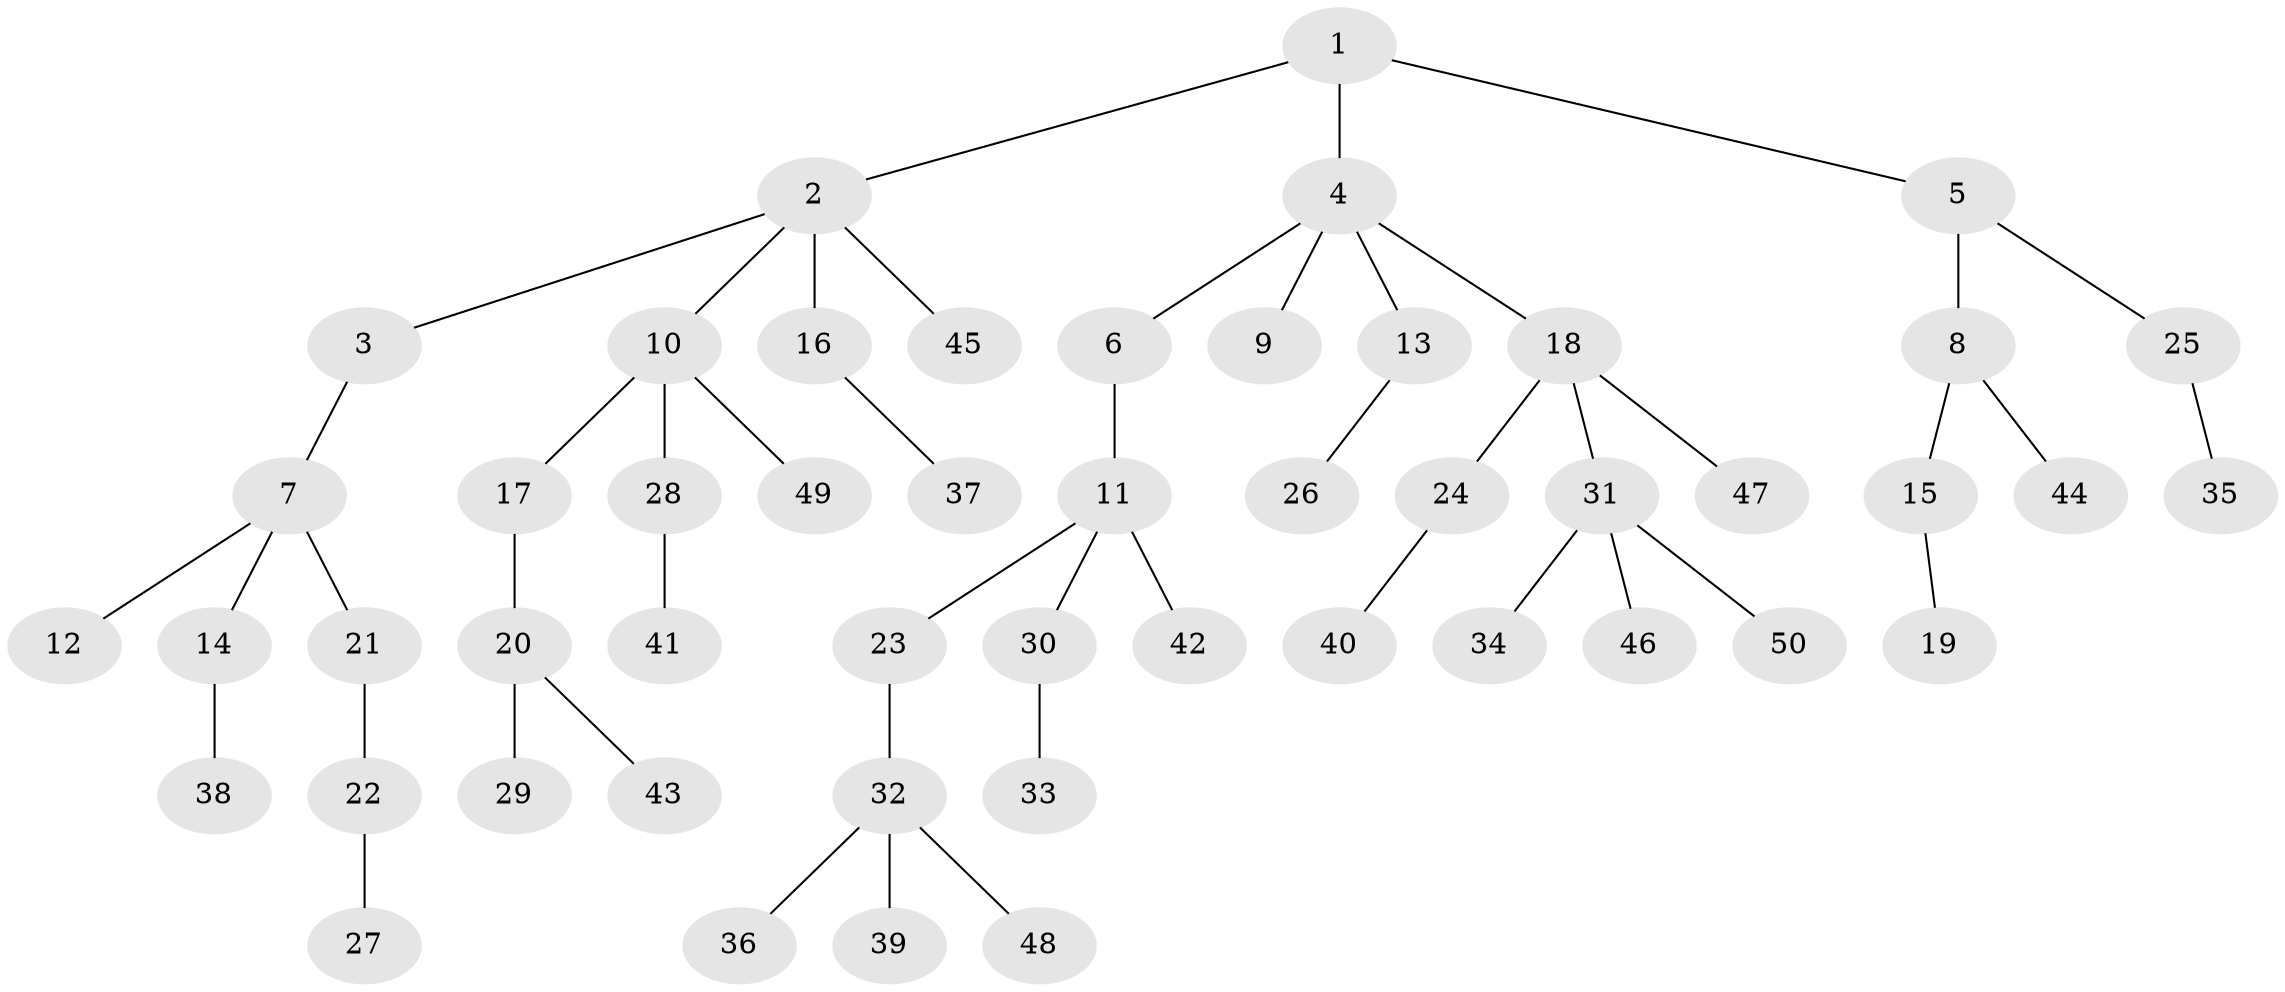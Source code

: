// Generated by graph-tools (version 1.1) at 2025/15/03/09/25 04:15:39]
// undirected, 50 vertices, 49 edges
graph export_dot {
graph [start="1"]
  node [color=gray90,style=filled];
  1;
  2;
  3;
  4;
  5;
  6;
  7;
  8;
  9;
  10;
  11;
  12;
  13;
  14;
  15;
  16;
  17;
  18;
  19;
  20;
  21;
  22;
  23;
  24;
  25;
  26;
  27;
  28;
  29;
  30;
  31;
  32;
  33;
  34;
  35;
  36;
  37;
  38;
  39;
  40;
  41;
  42;
  43;
  44;
  45;
  46;
  47;
  48;
  49;
  50;
  1 -- 2;
  1 -- 4;
  1 -- 5;
  2 -- 3;
  2 -- 10;
  2 -- 16;
  2 -- 45;
  3 -- 7;
  4 -- 6;
  4 -- 9;
  4 -- 13;
  4 -- 18;
  5 -- 8;
  5 -- 25;
  6 -- 11;
  7 -- 12;
  7 -- 14;
  7 -- 21;
  8 -- 15;
  8 -- 44;
  10 -- 17;
  10 -- 28;
  10 -- 49;
  11 -- 23;
  11 -- 30;
  11 -- 42;
  13 -- 26;
  14 -- 38;
  15 -- 19;
  16 -- 37;
  17 -- 20;
  18 -- 24;
  18 -- 31;
  18 -- 47;
  20 -- 29;
  20 -- 43;
  21 -- 22;
  22 -- 27;
  23 -- 32;
  24 -- 40;
  25 -- 35;
  28 -- 41;
  30 -- 33;
  31 -- 34;
  31 -- 46;
  31 -- 50;
  32 -- 36;
  32 -- 39;
  32 -- 48;
}
